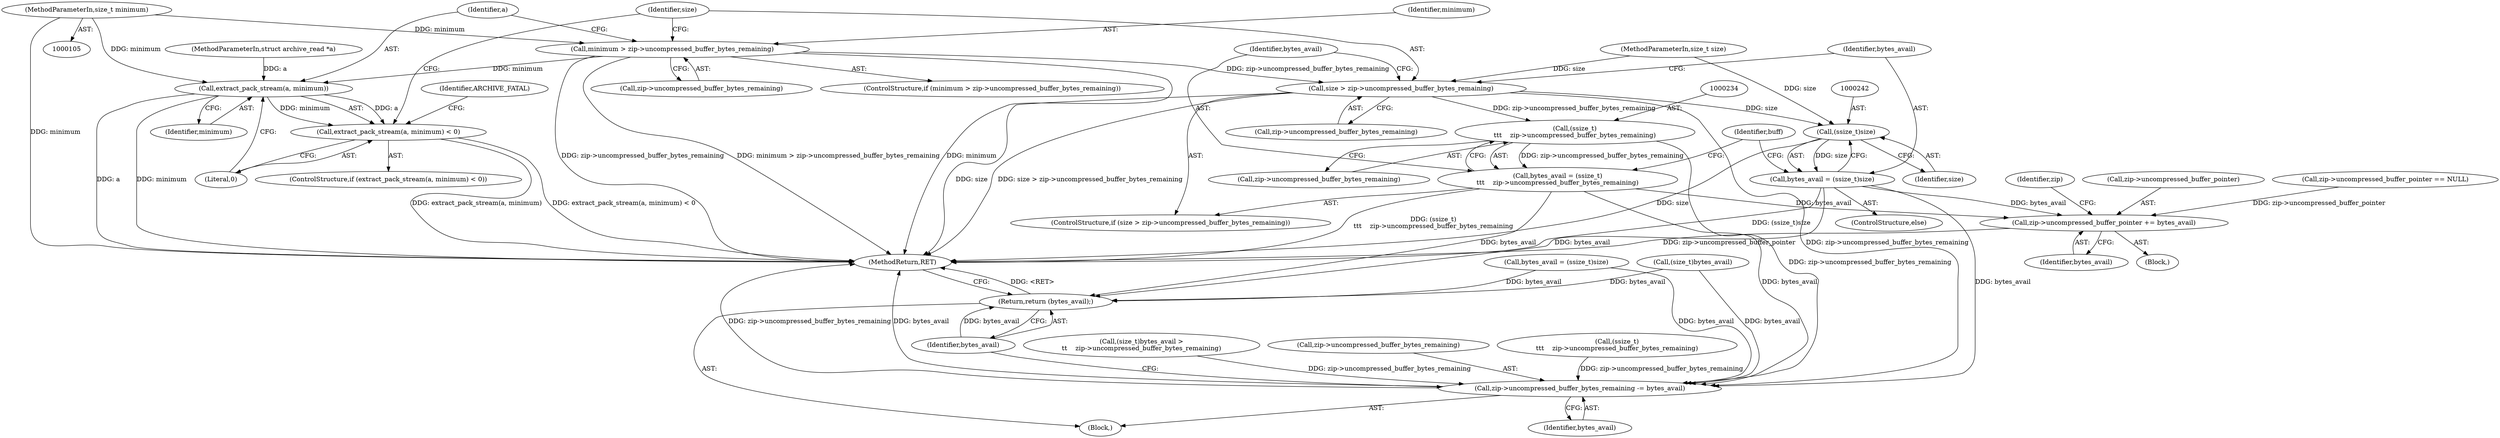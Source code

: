 digraph "0_libarchive_65a23f5dbee4497064e9bb467f81138a62b0dae1@API" {
"1000211" [label="(Call,minimum > zip->uncompressed_buffer_bytes_remaining)"];
"1000109" [label="(MethodParameterIn,size_t minimum)"];
"1000219" [label="(Call,extract_pack_stream(a, minimum))"];
"1000218" [label="(Call,extract_pack_stream(a, minimum) < 0)"];
"1000226" [label="(Call,size > zip->uncompressed_buffer_bytes_remaining)"];
"1000233" [label="(Call,(ssize_t)\n\t\t\t    zip->uncompressed_buffer_bytes_remaining)"];
"1000231" [label="(Call,bytes_avail = (ssize_t)\n\t\t\t    zip->uncompressed_buffer_bytes_remaining)"];
"1000250" [label="(Call,zip->uncompressed_buffer_pointer += bytes_avail)"];
"1000255" [label="(Call,zip->uncompressed_buffer_bytes_remaining -= bytes_avail)"];
"1000260" [label="(Return,return (bytes_avail);)"];
"1000241" [label="(Call,(ssize_t)size)"];
"1000239" [label="(Call,bytes_avail = (ssize_t)size)"];
"1000209" [label="(Block,)"];
"1000227" [label="(Identifier,size)"];
"1000224" [label="(Identifier,ARCHIVE_FATAL)"];
"1000255" [label="(Call,zip->uncompressed_buffer_bytes_remaining -= bytes_avail)"];
"1000161" [label="(Call,(size_t)bytes_avail >\n\t\t    zip->uncompressed_buffer_bytes_remaining)"];
"1000177" [label="(Call,(size_t)bytes_avail)"];
"1000241" [label="(Call,(ssize_t)size)"];
"1000226" [label="(Call,size > zip->uncompressed_buffer_bytes_remaining)"];
"1000254" [label="(Identifier,bytes_avail)"];
"1000239" [label="(Call,bytes_avail = (ssize_t)size)"];
"1000220" [label="(Identifier,a)"];
"1000218" [label="(Call,extract_pack_stream(a, minimum) < 0)"];
"1000210" [label="(ControlStructure,if (minimum > zip->uncompressed_buffer_bytes_remaining))"];
"1000212" [label="(Identifier,minimum)"];
"1000257" [label="(Identifier,zip)"];
"1000261" [label="(Identifier,bytes_avail)"];
"1000251" [label="(Call,zip->uncompressed_buffer_pointer)"];
"1000110" [label="(Block,)"];
"1000219" [label="(Call,extract_pack_stream(a, minimum))"];
"1000250" [label="(Call,zip->uncompressed_buffer_pointer += bytes_avail)"];
"1000240" [label="(Identifier,bytes_avail)"];
"1000217" [label="(ControlStructure,if (extract_pack_stream(a, minimum) < 0))"];
"1000211" [label="(Call,minimum > zip->uncompressed_buffer_bytes_remaining)"];
"1000256" [label="(Call,zip->uncompressed_buffer_bytes_remaining)"];
"1000108" [label="(MethodParameterIn,size_t size)"];
"1000259" [label="(Identifier,bytes_avail)"];
"1000213" [label="(Call,zip->uncompressed_buffer_bytes_remaining)"];
"1000233" [label="(Call,(ssize_t)\n\t\t\t    zip->uncompressed_buffer_bytes_remaining)"];
"1000170" [label="(Call,(ssize_t)\n\t\t\t    zip->uncompressed_buffer_bytes_remaining)"];
"1000106" [label="(MethodParameterIn,struct archive_read *a)"];
"1000235" [label="(Call,zip->uncompressed_buffer_bytes_remaining)"];
"1000221" [label="(Identifier,minimum)"];
"1000231" [label="(Call,bytes_avail = (ssize_t)\n\t\t\t    zip->uncompressed_buffer_bytes_remaining)"];
"1000260" [label="(Return,return (bytes_avail);)"];
"1000228" [label="(Call,zip->uncompressed_buffer_bytes_remaining)"];
"1000238" [label="(ControlStructure,else)"];
"1000109" [label="(MethodParameterIn,size_t minimum)"];
"1000243" [label="(Identifier,size)"];
"1000232" [label="(Identifier,bytes_avail)"];
"1000225" [label="(ControlStructure,if (size > zip->uncompressed_buffer_bytes_remaining))"];
"1000246" [label="(Identifier,buff)"];
"1000193" [label="(Call,zip->uncompressed_buffer_pointer == NULL)"];
"1000222" [label="(Literal,0)"];
"1000181" [label="(Call,bytes_avail = (ssize_t)size)"];
"1000262" [label="(MethodReturn,RET)"];
"1000211" -> "1000210"  [label="AST: "];
"1000211" -> "1000213"  [label="CFG: "];
"1000212" -> "1000211"  [label="AST: "];
"1000213" -> "1000211"  [label="AST: "];
"1000220" -> "1000211"  [label="CFG: "];
"1000227" -> "1000211"  [label="CFG: "];
"1000211" -> "1000262"  [label="DDG: minimum"];
"1000211" -> "1000262"  [label="DDG: zip->uncompressed_buffer_bytes_remaining"];
"1000211" -> "1000262"  [label="DDG: minimum > zip->uncompressed_buffer_bytes_remaining"];
"1000109" -> "1000211"  [label="DDG: minimum"];
"1000211" -> "1000219"  [label="DDG: minimum"];
"1000211" -> "1000226"  [label="DDG: zip->uncompressed_buffer_bytes_remaining"];
"1000109" -> "1000105"  [label="AST: "];
"1000109" -> "1000262"  [label="DDG: minimum"];
"1000109" -> "1000219"  [label="DDG: minimum"];
"1000219" -> "1000218"  [label="AST: "];
"1000219" -> "1000221"  [label="CFG: "];
"1000220" -> "1000219"  [label="AST: "];
"1000221" -> "1000219"  [label="AST: "];
"1000222" -> "1000219"  [label="CFG: "];
"1000219" -> "1000262"  [label="DDG: a"];
"1000219" -> "1000262"  [label="DDG: minimum"];
"1000219" -> "1000218"  [label="DDG: a"];
"1000219" -> "1000218"  [label="DDG: minimum"];
"1000106" -> "1000219"  [label="DDG: a"];
"1000218" -> "1000217"  [label="AST: "];
"1000218" -> "1000222"  [label="CFG: "];
"1000222" -> "1000218"  [label="AST: "];
"1000224" -> "1000218"  [label="CFG: "];
"1000227" -> "1000218"  [label="CFG: "];
"1000218" -> "1000262"  [label="DDG: extract_pack_stream(a, minimum)"];
"1000218" -> "1000262"  [label="DDG: extract_pack_stream(a, minimum) < 0"];
"1000226" -> "1000225"  [label="AST: "];
"1000226" -> "1000228"  [label="CFG: "];
"1000227" -> "1000226"  [label="AST: "];
"1000228" -> "1000226"  [label="AST: "];
"1000232" -> "1000226"  [label="CFG: "];
"1000240" -> "1000226"  [label="CFG: "];
"1000226" -> "1000262"  [label="DDG: size"];
"1000226" -> "1000262"  [label="DDG: size > zip->uncompressed_buffer_bytes_remaining"];
"1000108" -> "1000226"  [label="DDG: size"];
"1000226" -> "1000233"  [label="DDG: zip->uncompressed_buffer_bytes_remaining"];
"1000226" -> "1000241"  [label="DDG: size"];
"1000226" -> "1000255"  [label="DDG: zip->uncompressed_buffer_bytes_remaining"];
"1000233" -> "1000231"  [label="AST: "];
"1000233" -> "1000235"  [label="CFG: "];
"1000234" -> "1000233"  [label="AST: "];
"1000235" -> "1000233"  [label="AST: "];
"1000231" -> "1000233"  [label="CFG: "];
"1000233" -> "1000231"  [label="DDG: zip->uncompressed_buffer_bytes_remaining"];
"1000233" -> "1000255"  [label="DDG: zip->uncompressed_buffer_bytes_remaining"];
"1000231" -> "1000225"  [label="AST: "];
"1000232" -> "1000231"  [label="AST: "];
"1000246" -> "1000231"  [label="CFG: "];
"1000231" -> "1000262"  [label="DDG: (ssize_t)\n\t\t\t    zip->uncompressed_buffer_bytes_remaining"];
"1000231" -> "1000250"  [label="DDG: bytes_avail"];
"1000231" -> "1000255"  [label="DDG: bytes_avail"];
"1000231" -> "1000260"  [label="DDG: bytes_avail"];
"1000250" -> "1000209"  [label="AST: "];
"1000250" -> "1000254"  [label="CFG: "];
"1000251" -> "1000250"  [label="AST: "];
"1000254" -> "1000250"  [label="AST: "];
"1000257" -> "1000250"  [label="CFG: "];
"1000250" -> "1000262"  [label="DDG: zip->uncompressed_buffer_pointer"];
"1000239" -> "1000250"  [label="DDG: bytes_avail"];
"1000193" -> "1000250"  [label="DDG: zip->uncompressed_buffer_pointer"];
"1000255" -> "1000110"  [label="AST: "];
"1000255" -> "1000259"  [label="CFG: "];
"1000256" -> "1000255"  [label="AST: "];
"1000259" -> "1000255"  [label="AST: "];
"1000261" -> "1000255"  [label="CFG: "];
"1000255" -> "1000262"  [label="DDG: bytes_avail"];
"1000255" -> "1000262"  [label="DDG: zip->uncompressed_buffer_bytes_remaining"];
"1000181" -> "1000255"  [label="DDG: bytes_avail"];
"1000177" -> "1000255"  [label="DDG: bytes_avail"];
"1000239" -> "1000255"  [label="DDG: bytes_avail"];
"1000170" -> "1000255"  [label="DDG: zip->uncompressed_buffer_bytes_remaining"];
"1000161" -> "1000255"  [label="DDG: zip->uncompressed_buffer_bytes_remaining"];
"1000260" -> "1000110"  [label="AST: "];
"1000260" -> "1000261"  [label="CFG: "];
"1000261" -> "1000260"  [label="AST: "];
"1000262" -> "1000260"  [label="CFG: "];
"1000260" -> "1000262"  [label="DDG: <RET>"];
"1000261" -> "1000260"  [label="DDG: bytes_avail"];
"1000181" -> "1000260"  [label="DDG: bytes_avail"];
"1000177" -> "1000260"  [label="DDG: bytes_avail"];
"1000239" -> "1000260"  [label="DDG: bytes_avail"];
"1000241" -> "1000239"  [label="AST: "];
"1000241" -> "1000243"  [label="CFG: "];
"1000242" -> "1000241"  [label="AST: "];
"1000243" -> "1000241"  [label="AST: "];
"1000239" -> "1000241"  [label="CFG: "];
"1000241" -> "1000262"  [label="DDG: size"];
"1000241" -> "1000239"  [label="DDG: size"];
"1000108" -> "1000241"  [label="DDG: size"];
"1000239" -> "1000238"  [label="AST: "];
"1000240" -> "1000239"  [label="AST: "];
"1000246" -> "1000239"  [label="CFG: "];
"1000239" -> "1000262"  [label="DDG: (ssize_t)size"];
}
